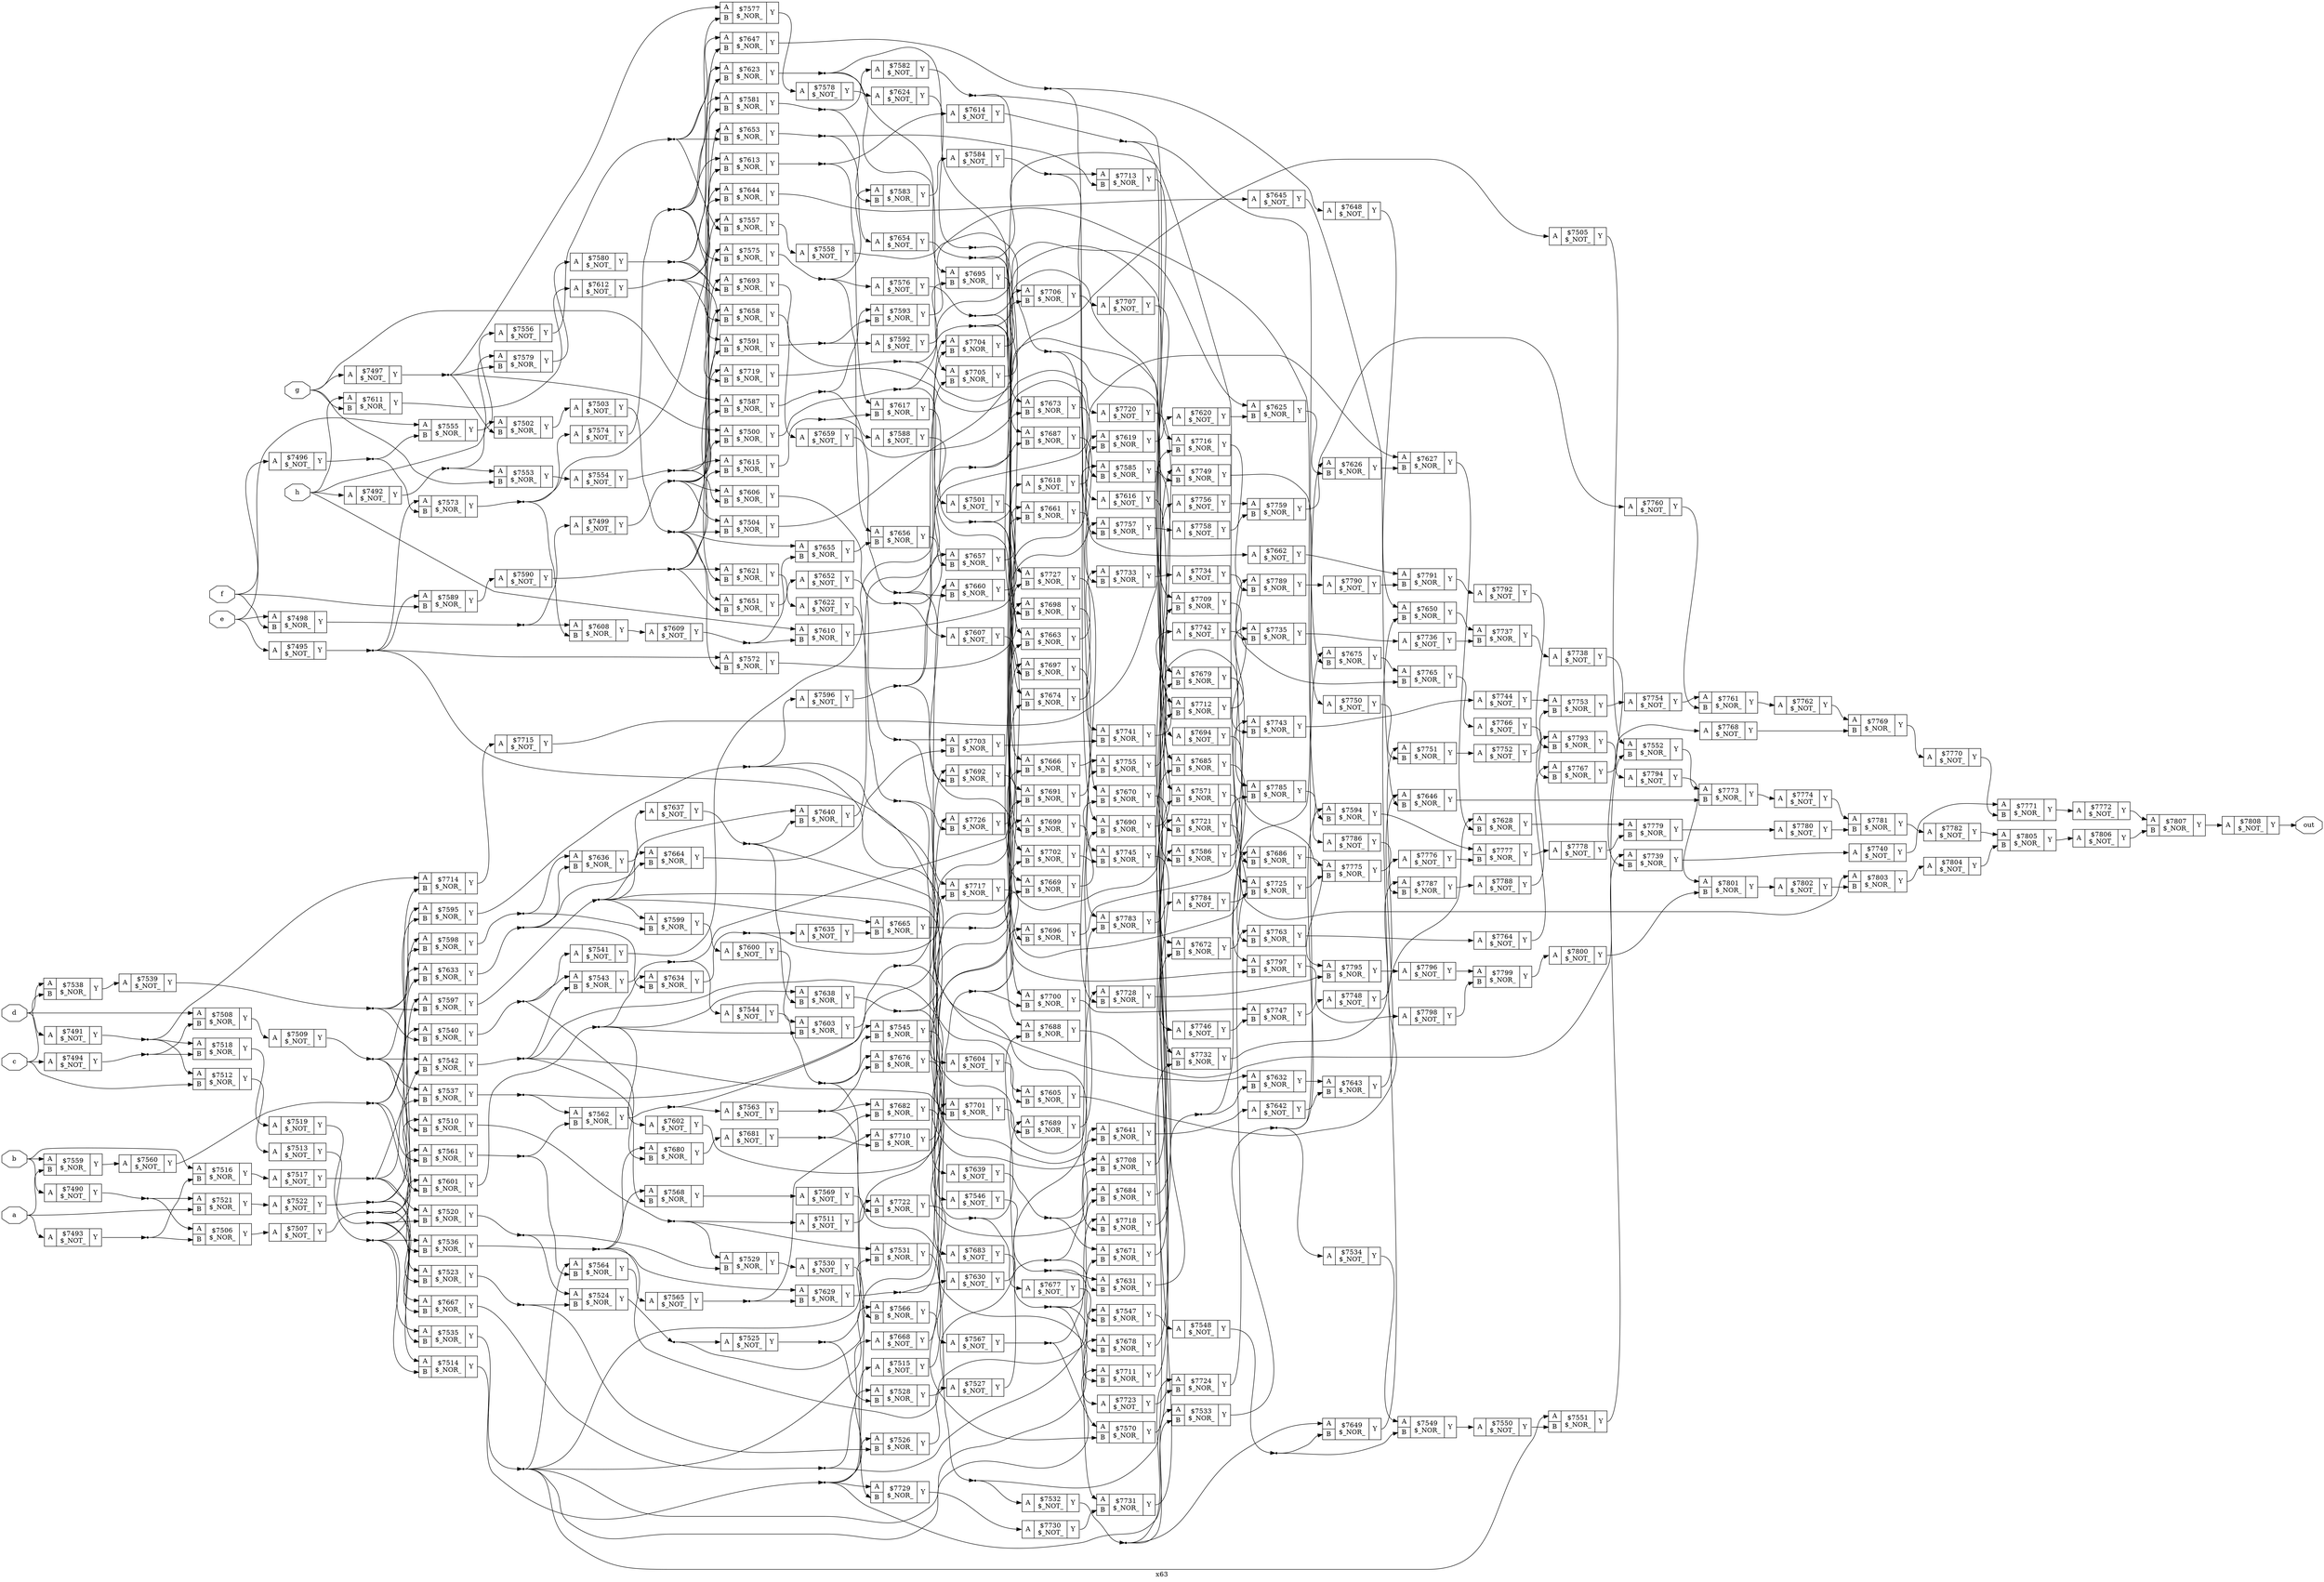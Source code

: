digraph "x63" {
label="x63";
rankdir="LR";
remincross=true;
n319 [ shape=octagon, label="a", color="black", fontcolor="black" ];
n320 [ shape=octagon, label="b", color="black", fontcolor="black" ];
n321 [ shape=octagon, label="c", color="black", fontcolor="black" ];
n322 [ shape=octagon, label="d", color="black", fontcolor="black" ];
n323 [ shape=octagon, label="e", color="black", fontcolor="black" ];
n324 [ shape=octagon, label="f", color="black", fontcolor="black" ];
n325 [ shape=octagon, label="g", color="black", fontcolor="black" ];
n326 [ shape=octagon, label="h", color="black", fontcolor="black" ];
n327 [ shape=octagon, label="out", color="black", fontcolor="black" ];
c330 [ shape=record, label="{{<p328> A}|$7490\n$_NOT_|{<p329> Y}}" ];
c331 [ shape=record, label="{{<p328> A}|$7491\n$_NOT_|{<p329> Y}}" ];
c332 [ shape=record, label="{{<p328> A}|$7492\n$_NOT_|{<p329> Y}}" ];
c333 [ shape=record, label="{{<p328> A}|$7493\n$_NOT_|{<p329> Y}}" ];
c334 [ shape=record, label="{{<p328> A}|$7494\n$_NOT_|{<p329> Y}}" ];
c335 [ shape=record, label="{{<p328> A}|$7495\n$_NOT_|{<p329> Y}}" ];
c336 [ shape=record, label="{{<p328> A}|$7496\n$_NOT_|{<p329> Y}}" ];
c337 [ shape=record, label="{{<p328> A}|$7497\n$_NOT_|{<p329> Y}}" ];
c339 [ shape=record, label="{{<p328> A|<p338> B}|$7498\n$_NOR_|{<p329> Y}}" ];
c340 [ shape=record, label="{{<p328> A}|$7499\n$_NOT_|{<p329> Y}}" ];
c341 [ shape=record, label="{{<p328> A|<p338> B}|$7500\n$_NOR_|{<p329> Y}}" ];
c342 [ shape=record, label="{{<p328> A}|$7501\n$_NOT_|{<p329> Y}}" ];
c343 [ shape=record, label="{{<p328> A|<p338> B}|$7502\n$_NOR_|{<p329> Y}}" ];
c344 [ shape=record, label="{{<p328> A}|$7503\n$_NOT_|{<p329> Y}}" ];
c345 [ shape=record, label="{{<p328> A|<p338> B}|$7504\n$_NOR_|{<p329> Y}}" ];
c346 [ shape=record, label="{{<p328> A}|$7505\n$_NOT_|{<p329> Y}}" ];
c347 [ shape=record, label="{{<p328> A|<p338> B}|$7506\n$_NOR_|{<p329> Y}}" ];
c348 [ shape=record, label="{{<p328> A}|$7507\n$_NOT_|{<p329> Y}}" ];
c349 [ shape=record, label="{{<p328> A|<p338> B}|$7508\n$_NOR_|{<p329> Y}}" ];
c350 [ shape=record, label="{{<p328> A}|$7509\n$_NOT_|{<p329> Y}}" ];
c351 [ shape=record, label="{{<p328> A|<p338> B}|$7510\n$_NOR_|{<p329> Y}}" ];
c352 [ shape=record, label="{{<p328> A}|$7511\n$_NOT_|{<p329> Y}}" ];
c353 [ shape=record, label="{{<p328> A|<p338> B}|$7512\n$_NOR_|{<p329> Y}}" ];
c354 [ shape=record, label="{{<p328> A}|$7513\n$_NOT_|{<p329> Y}}" ];
c355 [ shape=record, label="{{<p328> A|<p338> B}|$7514\n$_NOR_|{<p329> Y}}" ];
c356 [ shape=record, label="{{<p328> A}|$7515\n$_NOT_|{<p329> Y}}" ];
c357 [ shape=record, label="{{<p328> A|<p338> B}|$7516\n$_NOR_|{<p329> Y}}" ];
c358 [ shape=record, label="{{<p328> A}|$7517\n$_NOT_|{<p329> Y}}" ];
c359 [ shape=record, label="{{<p328> A|<p338> B}|$7518\n$_NOR_|{<p329> Y}}" ];
c360 [ shape=record, label="{{<p328> A}|$7519\n$_NOT_|{<p329> Y}}" ];
c361 [ shape=record, label="{{<p328> A|<p338> B}|$7520\n$_NOR_|{<p329> Y}}" ];
c362 [ shape=record, label="{{<p328> A|<p338> B}|$7521\n$_NOR_|{<p329> Y}}" ];
c363 [ shape=record, label="{{<p328> A}|$7522\n$_NOT_|{<p329> Y}}" ];
c364 [ shape=record, label="{{<p328> A|<p338> B}|$7523\n$_NOR_|{<p329> Y}}" ];
c365 [ shape=record, label="{{<p328> A|<p338> B}|$7524\n$_NOR_|{<p329> Y}}" ];
c366 [ shape=record, label="{{<p328> A}|$7525\n$_NOT_|{<p329> Y}}" ];
c367 [ shape=record, label="{{<p328> A|<p338> B}|$7526\n$_NOR_|{<p329> Y}}" ];
c368 [ shape=record, label="{{<p328> A}|$7527\n$_NOT_|{<p329> Y}}" ];
c369 [ shape=record, label="{{<p328> A|<p338> B}|$7528\n$_NOR_|{<p329> Y}}" ];
c370 [ shape=record, label="{{<p328> A|<p338> B}|$7529\n$_NOR_|{<p329> Y}}" ];
c371 [ shape=record, label="{{<p328> A}|$7530\n$_NOT_|{<p329> Y}}" ];
c372 [ shape=record, label="{{<p328> A|<p338> B}|$7531\n$_NOR_|{<p329> Y}}" ];
c373 [ shape=record, label="{{<p328> A}|$7532\n$_NOT_|{<p329> Y}}" ];
c374 [ shape=record, label="{{<p328> A|<p338> B}|$7533\n$_NOR_|{<p329> Y}}" ];
c375 [ shape=record, label="{{<p328> A}|$7534\n$_NOT_|{<p329> Y}}" ];
c376 [ shape=record, label="{{<p328> A|<p338> B}|$7535\n$_NOR_|{<p329> Y}}" ];
c377 [ shape=record, label="{{<p328> A|<p338> B}|$7536\n$_NOR_|{<p329> Y}}" ];
c378 [ shape=record, label="{{<p328> A|<p338> B}|$7537\n$_NOR_|{<p329> Y}}" ];
c379 [ shape=record, label="{{<p328> A|<p338> B}|$7538\n$_NOR_|{<p329> Y}}" ];
c380 [ shape=record, label="{{<p328> A}|$7539\n$_NOT_|{<p329> Y}}" ];
c381 [ shape=record, label="{{<p328> A|<p338> B}|$7540\n$_NOR_|{<p329> Y}}" ];
c382 [ shape=record, label="{{<p328> A}|$7541\n$_NOT_|{<p329> Y}}" ];
c383 [ shape=record, label="{{<p328> A|<p338> B}|$7542\n$_NOR_|{<p329> Y}}" ];
c384 [ shape=record, label="{{<p328> A|<p338> B}|$7543\n$_NOR_|{<p329> Y}}" ];
c385 [ shape=record, label="{{<p328> A}|$7544\n$_NOT_|{<p329> Y}}" ];
c386 [ shape=record, label="{{<p328> A|<p338> B}|$7545\n$_NOR_|{<p329> Y}}" ];
c387 [ shape=record, label="{{<p328> A}|$7546\n$_NOT_|{<p329> Y}}" ];
c388 [ shape=record, label="{{<p328> A|<p338> B}|$7547\n$_NOR_|{<p329> Y}}" ];
c389 [ shape=record, label="{{<p328> A}|$7548\n$_NOT_|{<p329> Y}}" ];
c390 [ shape=record, label="{{<p328> A|<p338> B}|$7549\n$_NOR_|{<p329> Y}}" ];
c391 [ shape=record, label="{{<p328> A}|$7550\n$_NOT_|{<p329> Y}}" ];
c392 [ shape=record, label="{{<p328> A|<p338> B}|$7551\n$_NOR_|{<p329> Y}}" ];
c393 [ shape=record, label="{{<p328> A|<p338> B}|$7552\n$_NOR_|{<p329> Y}}" ];
c394 [ shape=record, label="{{<p328> A|<p338> B}|$7553\n$_NOR_|{<p329> Y}}" ];
c395 [ shape=record, label="{{<p328> A}|$7554\n$_NOT_|{<p329> Y}}" ];
c396 [ shape=record, label="{{<p328> A|<p338> B}|$7555\n$_NOR_|{<p329> Y}}" ];
c397 [ shape=record, label="{{<p328> A}|$7556\n$_NOT_|{<p329> Y}}" ];
c398 [ shape=record, label="{{<p328> A|<p338> B}|$7557\n$_NOR_|{<p329> Y}}" ];
c399 [ shape=record, label="{{<p328> A}|$7558\n$_NOT_|{<p329> Y}}" ];
c400 [ shape=record, label="{{<p328> A|<p338> B}|$7559\n$_NOR_|{<p329> Y}}" ];
c401 [ shape=record, label="{{<p328> A}|$7560\n$_NOT_|{<p329> Y}}" ];
c402 [ shape=record, label="{{<p328> A|<p338> B}|$7561\n$_NOR_|{<p329> Y}}" ];
c403 [ shape=record, label="{{<p328> A|<p338> B}|$7562\n$_NOR_|{<p329> Y}}" ];
c404 [ shape=record, label="{{<p328> A}|$7563\n$_NOT_|{<p329> Y}}" ];
c405 [ shape=record, label="{{<p328> A|<p338> B}|$7564\n$_NOR_|{<p329> Y}}" ];
c406 [ shape=record, label="{{<p328> A}|$7565\n$_NOT_|{<p329> Y}}" ];
c407 [ shape=record, label="{{<p328> A|<p338> B}|$7566\n$_NOR_|{<p329> Y}}" ];
c408 [ shape=record, label="{{<p328> A}|$7567\n$_NOT_|{<p329> Y}}" ];
c409 [ shape=record, label="{{<p328> A|<p338> B}|$7568\n$_NOR_|{<p329> Y}}" ];
c410 [ shape=record, label="{{<p328> A}|$7569\n$_NOT_|{<p329> Y}}" ];
c411 [ shape=record, label="{{<p328> A|<p338> B}|$7570\n$_NOR_|{<p329> Y}}" ];
c412 [ shape=record, label="{{<p328> A|<p338> B}|$7571\n$_NOR_|{<p329> Y}}" ];
c413 [ shape=record, label="{{<p328> A|<p338> B}|$7572\n$_NOR_|{<p329> Y}}" ];
c414 [ shape=record, label="{{<p328> A|<p338> B}|$7573\n$_NOR_|{<p329> Y}}" ];
c415 [ shape=record, label="{{<p328> A}|$7574\n$_NOT_|{<p329> Y}}" ];
c416 [ shape=record, label="{{<p328> A|<p338> B}|$7575\n$_NOR_|{<p329> Y}}" ];
c417 [ shape=record, label="{{<p328> A}|$7576\n$_NOT_|{<p329> Y}}" ];
c418 [ shape=record, label="{{<p328> A|<p338> B}|$7577\n$_NOR_|{<p329> Y}}" ];
c419 [ shape=record, label="{{<p328> A}|$7578\n$_NOT_|{<p329> Y}}" ];
c420 [ shape=record, label="{{<p328> A|<p338> B}|$7579\n$_NOR_|{<p329> Y}}" ];
c421 [ shape=record, label="{{<p328> A}|$7580\n$_NOT_|{<p329> Y}}" ];
c422 [ shape=record, label="{{<p328> A|<p338> B}|$7581\n$_NOR_|{<p329> Y}}" ];
c423 [ shape=record, label="{{<p328> A}|$7582\n$_NOT_|{<p329> Y}}" ];
c424 [ shape=record, label="{{<p328> A|<p338> B}|$7583\n$_NOR_|{<p329> Y}}" ];
c425 [ shape=record, label="{{<p328> A}|$7584\n$_NOT_|{<p329> Y}}" ];
c426 [ shape=record, label="{{<p328> A|<p338> B}|$7585\n$_NOR_|{<p329> Y}}" ];
c427 [ shape=record, label="{{<p328> A|<p338> B}|$7586\n$_NOR_|{<p329> Y}}" ];
c428 [ shape=record, label="{{<p328> A|<p338> B}|$7587\n$_NOR_|{<p329> Y}}" ];
c429 [ shape=record, label="{{<p328> A}|$7588\n$_NOT_|{<p329> Y}}" ];
c430 [ shape=record, label="{{<p328> A|<p338> B}|$7589\n$_NOR_|{<p329> Y}}" ];
c431 [ shape=record, label="{{<p328> A}|$7590\n$_NOT_|{<p329> Y}}" ];
c432 [ shape=record, label="{{<p328> A|<p338> B}|$7591\n$_NOR_|{<p329> Y}}" ];
c433 [ shape=record, label="{{<p328> A}|$7592\n$_NOT_|{<p329> Y}}" ];
c434 [ shape=record, label="{{<p328> A|<p338> B}|$7593\n$_NOR_|{<p329> Y}}" ];
c435 [ shape=record, label="{{<p328> A|<p338> B}|$7594\n$_NOR_|{<p329> Y}}" ];
c436 [ shape=record, label="{{<p328> A|<p338> B}|$7595\n$_NOR_|{<p329> Y}}" ];
c437 [ shape=record, label="{{<p328> A}|$7596\n$_NOT_|{<p329> Y}}" ];
c438 [ shape=record, label="{{<p328> A|<p338> B}|$7597\n$_NOR_|{<p329> Y}}" ];
c439 [ shape=record, label="{{<p328> A|<p338> B}|$7598\n$_NOR_|{<p329> Y}}" ];
c440 [ shape=record, label="{{<p328> A|<p338> B}|$7599\n$_NOR_|{<p329> Y}}" ];
c441 [ shape=record, label="{{<p328> A}|$7600\n$_NOT_|{<p329> Y}}" ];
c442 [ shape=record, label="{{<p328> A|<p338> B}|$7601\n$_NOR_|{<p329> Y}}" ];
c443 [ shape=record, label="{{<p328> A}|$7602\n$_NOT_|{<p329> Y}}" ];
c444 [ shape=record, label="{{<p328> A|<p338> B}|$7603\n$_NOR_|{<p329> Y}}" ];
c445 [ shape=record, label="{{<p328> A}|$7604\n$_NOT_|{<p329> Y}}" ];
c446 [ shape=record, label="{{<p328> A|<p338> B}|$7605\n$_NOR_|{<p329> Y}}" ];
c447 [ shape=record, label="{{<p328> A|<p338> B}|$7606\n$_NOR_|{<p329> Y}}" ];
c448 [ shape=record, label="{{<p328> A}|$7607\n$_NOT_|{<p329> Y}}" ];
c449 [ shape=record, label="{{<p328> A|<p338> B}|$7608\n$_NOR_|{<p329> Y}}" ];
c450 [ shape=record, label="{{<p328> A}|$7609\n$_NOT_|{<p329> Y}}" ];
c451 [ shape=record, label="{{<p328> A|<p338> B}|$7610\n$_NOR_|{<p329> Y}}" ];
c452 [ shape=record, label="{{<p328> A|<p338> B}|$7611\n$_NOR_|{<p329> Y}}" ];
c453 [ shape=record, label="{{<p328> A}|$7612\n$_NOT_|{<p329> Y}}" ];
c454 [ shape=record, label="{{<p328> A|<p338> B}|$7613\n$_NOR_|{<p329> Y}}" ];
c455 [ shape=record, label="{{<p328> A}|$7614\n$_NOT_|{<p329> Y}}" ];
c456 [ shape=record, label="{{<p328> A|<p338> B}|$7615\n$_NOR_|{<p329> Y}}" ];
c457 [ shape=record, label="{{<p328> A}|$7616\n$_NOT_|{<p329> Y}}" ];
c458 [ shape=record, label="{{<p328> A|<p338> B}|$7617\n$_NOR_|{<p329> Y}}" ];
c459 [ shape=record, label="{{<p328> A}|$7618\n$_NOT_|{<p329> Y}}" ];
c460 [ shape=record, label="{{<p328> A|<p338> B}|$7619\n$_NOR_|{<p329> Y}}" ];
c461 [ shape=record, label="{{<p328> A}|$7620\n$_NOT_|{<p329> Y}}" ];
c462 [ shape=record, label="{{<p328> A|<p338> B}|$7621\n$_NOR_|{<p329> Y}}" ];
c463 [ shape=record, label="{{<p328> A}|$7622\n$_NOT_|{<p329> Y}}" ];
c464 [ shape=record, label="{{<p328> A|<p338> B}|$7623\n$_NOR_|{<p329> Y}}" ];
c465 [ shape=record, label="{{<p328> A}|$7624\n$_NOT_|{<p329> Y}}" ];
c466 [ shape=record, label="{{<p328> A|<p338> B}|$7625\n$_NOR_|{<p329> Y}}" ];
c467 [ shape=record, label="{{<p328> A|<p338> B}|$7626\n$_NOR_|{<p329> Y}}" ];
c468 [ shape=record, label="{{<p328> A|<p338> B}|$7627\n$_NOR_|{<p329> Y}}" ];
c469 [ shape=record, label="{{<p328> A|<p338> B}|$7628\n$_NOR_|{<p329> Y}}" ];
c470 [ shape=record, label="{{<p328> A|<p338> B}|$7629\n$_NOR_|{<p329> Y}}" ];
c471 [ shape=record, label="{{<p328> A}|$7630\n$_NOT_|{<p329> Y}}" ];
c472 [ shape=record, label="{{<p328> A|<p338> B}|$7631\n$_NOR_|{<p329> Y}}" ];
c473 [ shape=record, label="{{<p328> A|<p338> B}|$7632\n$_NOR_|{<p329> Y}}" ];
c474 [ shape=record, label="{{<p328> A|<p338> B}|$7633\n$_NOR_|{<p329> Y}}" ];
c475 [ shape=record, label="{{<p328> A|<p338> B}|$7634\n$_NOR_|{<p329> Y}}" ];
c476 [ shape=record, label="{{<p328> A}|$7635\n$_NOT_|{<p329> Y}}" ];
c477 [ shape=record, label="{{<p328> A|<p338> B}|$7636\n$_NOR_|{<p329> Y}}" ];
c478 [ shape=record, label="{{<p328> A}|$7637\n$_NOT_|{<p329> Y}}" ];
c479 [ shape=record, label="{{<p328> A|<p338> B}|$7638\n$_NOR_|{<p329> Y}}" ];
c480 [ shape=record, label="{{<p328> A}|$7639\n$_NOT_|{<p329> Y}}" ];
c481 [ shape=record, label="{{<p328> A|<p338> B}|$7640\n$_NOR_|{<p329> Y}}" ];
c482 [ shape=record, label="{{<p328> A|<p338> B}|$7641\n$_NOR_|{<p329> Y}}" ];
c483 [ shape=record, label="{{<p328> A}|$7642\n$_NOT_|{<p329> Y}}" ];
c484 [ shape=record, label="{{<p328> A|<p338> B}|$7643\n$_NOR_|{<p329> Y}}" ];
c485 [ shape=record, label="{{<p328> A|<p338> B}|$7644\n$_NOR_|{<p329> Y}}" ];
c486 [ shape=record, label="{{<p328> A}|$7645\n$_NOT_|{<p329> Y}}" ];
c487 [ shape=record, label="{{<p328> A|<p338> B}|$7646\n$_NOR_|{<p329> Y}}" ];
c488 [ shape=record, label="{{<p328> A|<p338> B}|$7647\n$_NOR_|{<p329> Y}}" ];
c489 [ shape=record, label="{{<p328> A}|$7648\n$_NOT_|{<p329> Y}}" ];
c490 [ shape=record, label="{{<p328> A|<p338> B}|$7649\n$_NOR_|{<p329> Y}}" ];
c491 [ shape=record, label="{{<p328> A|<p338> B}|$7650\n$_NOR_|{<p329> Y}}" ];
c492 [ shape=record, label="{{<p328> A|<p338> B}|$7651\n$_NOR_|{<p329> Y}}" ];
c493 [ shape=record, label="{{<p328> A}|$7652\n$_NOT_|{<p329> Y}}" ];
c494 [ shape=record, label="{{<p328> A|<p338> B}|$7653\n$_NOR_|{<p329> Y}}" ];
c495 [ shape=record, label="{{<p328> A}|$7654\n$_NOT_|{<p329> Y}}" ];
c496 [ shape=record, label="{{<p328> A|<p338> B}|$7655\n$_NOR_|{<p329> Y}}" ];
c497 [ shape=record, label="{{<p328> A|<p338> B}|$7656\n$_NOR_|{<p329> Y}}" ];
c498 [ shape=record, label="{{<p328> A|<p338> B}|$7657\n$_NOR_|{<p329> Y}}" ];
c499 [ shape=record, label="{{<p328> A|<p338> B}|$7658\n$_NOR_|{<p329> Y}}" ];
c500 [ shape=record, label="{{<p328> A}|$7659\n$_NOT_|{<p329> Y}}" ];
c501 [ shape=record, label="{{<p328> A|<p338> B}|$7660\n$_NOR_|{<p329> Y}}" ];
c502 [ shape=record, label="{{<p328> A|<p338> B}|$7661\n$_NOR_|{<p329> Y}}" ];
c503 [ shape=record, label="{{<p328> A}|$7662\n$_NOT_|{<p329> Y}}" ];
c504 [ shape=record, label="{{<p328> A|<p338> B}|$7663\n$_NOR_|{<p329> Y}}" ];
c505 [ shape=record, label="{{<p328> A|<p338> B}|$7664\n$_NOR_|{<p329> Y}}" ];
c506 [ shape=record, label="{{<p328> A|<p338> B}|$7665\n$_NOR_|{<p329> Y}}" ];
c507 [ shape=record, label="{{<p328> A|<p338> B}|$7666\n$_NOR_|{<p329> Y}}" ];
c508 [ shape=record, label="{{<p328> A|<p338> B}|$7667\n$_NOR_|{<p329> Y}}" ];
c509 [ shape=record, label="{{<p328> A}|$7668\n$_NOT_|{<p329> Y}}" ];
c510 [ shape=record, label="{{<p328> A|<p338> B}|$7669\n$_NOR_|{<p329> Y}}" ];
c511 [ shape=record, label="{{<p328> A|<p338> B}|$7670\n$_NOR_|{<p329> Y}}" ];
c512 [ shape=record, label="{{<p328> A|<p338> B}|$7671\n$_NOR_|{<p329> Y}}" ];
c513 [ shape=record, label="{{<p328> A|<p338> B}|$7672\n$_NOR_|{<p329> Y}}" ];
c514 [ shape=record, label="{{<p328> A|<p338> B}|$7673\n$_NOR_|{<p329> Y}}" ];
c515 [ shape=record, label="{{<p328> A|<p338> B}|$7674\n$_NOR_|{<p329> Y}}" ];
c516 [ shape=record, label="{{<p328> A|<p338> B}|$7675\n$_NOR_|{<p329> Y}}" ];
c517 [ shape=record, label="{{<p328> A|<p338> B}|$7676\n$_NOR_|{<p329> Y}}" ];
c518 [ shape=record, label="{{<p328> A}|$7677\n$_NOT_|{<p329> Y}}" ];
c519 [ shape=record, label="{{<p328> A|<p338> B}|$7678\n$_NOR_|{<p329> Y}}" ];
c520 [ shape=record, label="{{<p328> A|<p338> B}|$7679\n$_NOR_|{<p329> Y}}" ];
c521 [ shape=record, label="{{<p328> A|<p338> B}|$7680\n$_NOR_|{<p329> Y}}" ];
c522 [ shape=record, label="{{<p328> A}|$7681\n$_NOT_|{<p329> Y}}" ];
c523 [ shape=record, label="{{<p328> A|<p338> B}|$7682\n$_NOR_|{<p329> Y}}" ];
c524 [ shape=record, label="{{<p328> A}|$7683\n$_NOT_|{<p329> Y}}" ];
c525 [ shape=record, label="{{<p328> A|<p338> B}|$7684\n$_NOR_|{<p329> Y}}" ];
c526 [ shape=record, label="{{<p328> A|<p338> B}|$7685\n$_NOR_|{<p329> Y}}" ];
c527 [ shape=record, label="{{<p328> A|<p338> B}|$7686\n$_NOR_|{<p329> Y}}" ];
c528 [ shape=record, label="{{<p328> A|<p338> B}|$7687\n$_NOR_|{<p329> Y}}" ];
c529 [ shape=record, label="{{<p328> A|<p338> B}|$7688\n$_NOR_|{<p329> Y}}" ];
c530 [ shape=record, label="{{<p328> A|<p338> B}|$7689\n$_NOR_|{<p329> Y}}" ];
c531 [ shape=record, label="{{<p328> A|<p338> B}|$7690\n$_NOR_|{<p329> Y}}" ];
c532 [ shape=record, label="{{<p328> A|<p338> B}|$7691\n$_NOR_|{<p329> Y}}" ];
c533 [ shape=record, label="{{<p328> A|<p338> B}|$7692\n$_NOR_|{<p329> Y}}" ];
c534 [ shape=record, label="{{<p328> A|<p338> B}|$7693\n$_NOR_|{<p329> Y}}" ];
c535 [ shape=record, label="{{<p328> A}|$7694\n$_NOT_|{<p329> Y}}" ];
c536 [ shape=record, label="{{<p328> A|<p338> B}|$7695\n$_NOR_|{<p329> Y}}" ];
c537 [ shape=record, label="{{<p328> A|<p338> B}|$7696\n$_NOR_|{<p329> Y}}" ];
c538 [ shape=record, label="{{<p328> A|<p338> B}|$7697\n$_NOR_|{<p329> Y}}" ];
c539 [ shape=record, label="{{<p328> A|<p338> B}|$7698\n$_NOR_|{<p329> Y}}" ];
c540 [ shape=record, label="{{<p328> A|<p338> B}|$7699\n$_NOR_|{<p329> Y}}" ];
c541 [ shape=record, label="{{<p328> A|<p338> B}|$7700\n$_NOR_|{<p329> Y}}" ];
c542 [ shape=record, label="{{<p328> A|<p338> B}|$7701\n$_NOR_|{<p329> Y}}" ];
c543 [ shape=record, label="{{<p328> A|<p338> B}|$7702\n$_NOR_|{<p329> Y}}" ];
c544 [ shape=record, label="{{<p328> A|<p338> B}|$7703\n$_NOR_|{<p329> Y}}" ];
c545 [ shape=record, label="{{<p328> A|<p338> B}|$7704\n$_NOR_|{<p329> Y}}" ];
c546 [ shape=record, label="{{<p328> A|<p338> B}|$7705\n$_NOR_|{<p329> Y}}" ];
c547 [ shape=record, label="{{<p328> A|<p338> B}|$7706\n$_NOR_|{<p329> Y}}" ];
c548 [ shape=record, label="{{<p328> A}|$7707\n$_NOT_|{<p329> Y}}" ];
c549 [ shape=record, label="{{<p328> A|<p338> B}|$7708\n$_NOR_|{<p329> Y}}" ];
c550 [ shape=record, label="{{<p328> A|<p338> B}|$7709\n$_NOR_|{<p329> Y}}" ];
c551 [ shape=record, label="{{<p328> A|<p338> B}|$7710\n$_NOR_|{<p329> Y}}" ];
c552 [ shape=record, label="{{<p328> A|<p338> B}|$7711\n$_NOR_|{<p329> Y}}" ];
c553 [ shape=record, label="{{<p328> A|<p338> B}|$7712\n$_NOR_|{<p329> Y}}" ];
c554 [ shape=record, label="{{<p328> A|<p338> B}|$7713\n$_NOR_|{<p329> Y}}" ];
c555 [ shape=record, label="{{<p328> A|<p338> B}|$7714\n$_NOR_|{<p329> Y}}" ];
c556 [ shape=record, label="{{<p328> A}|$7715\n$_NOT_|{<p329> Y}}" ];
c557 [ shape=record, label="{{<p328> A|<p338> B}|$7716\n$_NOR_|{<p329> Y}}" ];
c558 [ shape=record, label="{{<p328> A|<p338> B}|$7717\n$_NOR_|{<p329> Y}}" ];
c559 [ shape=record, label="{{<p328> A|<p338> B}|$7718\n$_NOR_|{<p329> Y}}" ];
c560 [ shape=record, label="{{<p328> A|<p338> B}|$7719\n$_NOR_|{<p329> Y}}" ];
c561 [ shape=record, label="{{<p328> A}|$7720\n$_NOT_|{<p329> Y}}" ];
c562 [ shape=record, label="{{<p328> A|<p338> B}|$7721\n$_NOR_|{<p329> Y}}" ];
c563 [ shape=record, label="{{<p328> A|<p338> B}|$7722\n$_NOR_|{<p329> Y}}" ];
c564 [ shape=record, label="{{<p328> A}|$7723\n$_NOT_|{<p329> Y}}" ];
c565 [ shape=record, label="{{<p328> A|<p338> B}|$7724\n$_NOR_|{<p329> Y}}" ];
c566 [ shape=record, label="{{<p328> A|<p338> B}|$7725\n$_NOR_|{<p329> Y}}" ];
c567 [ shape=record, label="{{<p328> A|<p338> B}|$7726\n$_NOR_|{<p329> Y}}" ];
c568 [ shape=record, label="{{<p328> A|<p338> B}|$7727\n$_NOR_|{<p329> Y}}" ];
c569 [ shape=record, label="{{<p328> A|<p338> B}|$7728\n$_NOR_|{<p329> Y}}" ];
c570 [ shape=record, label="{{<p328> A|<p338> B}|$7729\n$_NOR_|{<p329> Y}}" ];
c571 [ shape=record, label="{{<p328> A}|$7730\n$_NOT_|{<p329> Y}}" ];
c572 [ shape=record, label="{{<p328> A|<p338> B}|$7731\n$_NOR_|{<p329> Y}}" ];
c573 [ shape=record, label="{{<p328> A|<p338> B}|$7732\n$_NOR_|{<p329> Y}}" ];
c574 [ shape=record, label="{{<p328> A|<p338> B}|$7733\n$_NOR_|{<p329> Y}}" ];
c575 [ shape=record, label="{{<p328> A}|$7734\n$_NOT_|{<p329> Y}}" ];
c576 [ shape=record, label="{{<p328> A|<p338> B}|$7735\n$_NOR_|{<p329> Y}}" ];
c577 [ shape=record, label="{{<p328> A}|$7736\n$_NOT_|{<p329> Y}}" ];
c578 [ shape=record, label="{{<p328> A|<p338> B}|$7737\n$_NOR_|{<p329> Y}}" ];
c579 [ shape=record, label="{{<p328> A}|$7738\n$_NOT_|{<p329> Y}}" ];
c580 [ shape=record, label="{{<p328> A|<p338> B}|$7739\n$_NOR_|{<p329> Y}}" ];
c581 [ shape=record, label="{{<p328> A}|$7740\n$_NOT_|{<p329> Y}}" ];
c582 [ shape=record, label="{{<p328> A|<p338> B}|$7741\n$_NOR_|{<p329> Y}}" ];
c583 [ shape=record, label="{{<p328> A}|$7742\n$_NOT_|{<p329> Y}}" ];
c584 [ shape=record, label="{{<p328> A|<p338> B}|$7743\n$_NOR_|{<p329> Y}}" ];
c585 [ shape=record, label="{{<p328> A}|$7744\n$_NOT_|{<p329> Y}}" ];
c586 [ shape=record, label="{{<p328> A|<p338> B}|$7745\n$_NOR_|{<p329> Y}}" ];
c587 [ shape=record, label="{{<p328> A}|$7746\n$_NOT_|{<p329> Y}}" ];
c588 [ shape=record, label="{{<p328> A|<p338> B}|$7747\n$_NOR_|{<p329> Y}}" ];
c589 [ shape=record, label="{{<p328> A}|$7748\n$_NOT_|{<p329> Y}}" ];
c590 [ shape=record, label="{{<p328> A|<p338> B}|$7749\n$_NOR_|{<p329> Y}}" ];
c591 [ shape=record, label="{{<p328> A}|$7750\n$_NOT_|{<p329> Y}}" ];
c592 [ shape=record, label="{{<p328> A|<p338> B}|$7751\n$_NOR_|{<p329> Y}}" ];
c593 [ shape=record, label="{{<p328> A}|$7752\n$_NOT_|{<p329> Y}}" ];
c594 [ shape=record, label="{{<p328> A|<p338> B}|$7753\n$_NOR_|{<p329> Y}}" ];
c595 [ shape=record, label="{{<p328> A}|$7754\n$_NOT_|{<p329> Y}}" ];
c596 [ shape=record, label="{{<p328> A|<p338> B}|$7755\n$_NOR_|{<p329> Y}}" ];
c597 [ shape=record, label="{{<p328> A}|$7756\n$_NOT_|{<p329> Y}}" ];
c598 [ shape=record, label="{{<p328> A|<p338> B}|$7757\n$_NOR_|{<p329> Y}}" ];
c599 [ shape=record, label="{{<p328> A}|$7758\n$_NOT_|{<p329> Y}}" ];
c600 [ shape=record, label="{{<p328> A|<p338> B}|$7759\n$_NOR_|{<p329> Y}}" ];
c601 [ shape=record, label="{{<p328> A}|$7760\n$_NOT_|{<p329> Y}}" ];
c602 [ shape=record, label="{{<p328> A|<p338> B}|$7761\n$_NOR_|{<p329> Y}}" ];
c603 [ shape=record, label="{{<p328> A}|$7762\n$_NOT_|{<p329> Y}}" ];
c604 [ shape=record, label="{{<p328> A|<p338> B}|$7763\n$_NOR_|{<p329> Y}}" ];
c605 [ shape=record, label="{{<p328> A}|$7764\n$_NOT_|{<p329> Y}}" ];
c606 [ shape=record, label="{{<p328> A|<p338> B}|$7765\n$_NOR_|{<p329> Y}}" ];
c607 [ shape=record, label="{{<p328> A}|$7766\n$_NOT_|{<p329> Y}}" ];
c608 [ shape=record, label="{{<p328> A|<p338> B}|$7767\n$_NOR_|{<p329> Y}}" ];
c609 [ shape=record, label="{{<p328> A}|$7768\n$_NOT_|{<p329> Y}}" ];
c610 [ shape=record, label="{{<p328> A|<p338> B}|$7769\n$_NOR_|{<p329> Y}}" ];
c611 [ shape=record, label="{{<p328> A}|$7770\n$_NOT_|{<p329> Y}}" ];
c612 [ shape=record, label="{{<p328> A|<p338> B}|$7771\n$_NOR_|{<p329> Y}}" ];
c613 [ shape=record, label="{{<p328> A}|$7772\n$_NOT_|{<p329> Y}}" ];
c614 [ shape=record, label="{{<p328> A|<p338> B}|$7773\n$_NOR_|{<p329> Y}}" ];
c615 [ shape=record, label="{{<p328> A}|$7774\n$_NOT_|{<p329> Y}}" ];
c616 [ shape=record, label="{{<p328> A|<p338> B}|$7775\n$_NOR_|{<p329> Y}}" ];
c617 [ shape=record, label="{{<p328> A}|$7776\n$_NOT_|{<p329> Y}}" ];
c618 [ shape=record, label="{{<p328> A|<p338> B}|$7777\n$_NOR_|{<p329> Y}}" ];
c619 [ shape=record, label="{{<p328> A}|$7778\n$_NOT_|{<p329> Y}}" ];
c620 [ shape=record, label="{{<p328> A|<p338> B}|$7779\n$_NOR_|{<p329> Y}}" ];
c621 [ shape=record, label="{{<p328> A}|$7780\n$_NOT_|{<p329> Y}}" ];
c622 [ shape=record, label="{{<p328> A|<p338> B}|$7781\n$_NOR_|{<p329> Y}}" ];
c623 [ shape=record, label="{{<p328> A}|$7782\n$_NOT_|{<p329> Y}}" ];
c624 [ shape=record, label="{{<p328> A|<p338> B}|$7783\n$_NOR_|{<p329> Y}}" ];
c625 [ shape=record, label="{{<p328> A}|$7784\n$_NOT_|{<p329> Y}}" ];
c626 [ shape=record, label="{{<p328> A|<p338> B}|$7785\n$_NOR_|{<p329> Y}}" ];
c627 [ shape=record, label="{{<p328> A}|$7786\n$_NOT_|{<p329> Y}}" ];
c628 [ shape=record, label="{{<p328> A|<p338> B}|$7787\n$_NOR_|{<p329> Y}}" ];
c629 [ shape=record, label="{{<p328> A}|$7788\n$_NOT_|{<p329> Y}}" ];
c630 [ shape=record, label="{{<p328> A|<p338> B}|$7789\n$_NOR_|{<p329> Y}}" ];
c631 [ shape=record, label="{{<p328> A}|$7790\n$_NOT_|{<p329> Y}}" ];
c632 [ shape=record, label="{{<p328> A|<p338> B}|$7791\n$_NOR_|{<p329> Y}}" ];
c633 [ shape=record, label="{{<p328> A}|$7792\n$_NOT_|{<p329> Y}}" ];
c634 [ shape=record, label="{{<p328> A|<p338> B}|$7793\n$_NOR_|{<p329> Y}}" ];
c635 [ shape=record, label="{{<p328> A}|$7794\n$_NOT_|{<p329> Y}}" ];
c636 [ shape=record, label="{{<p328> A|<p338> B}|$7795\n$_NOR_|{<p329> Y}}" ];
c637 [ shape=record, label="{{<p328> A}|$7796\n$_NOT_|{<p329> Y}}" ];
c638 [ shape=record, label="{{<p328> A|<p338> B}|$7797\n$_NOR_|{<p329> Y}}" ];
c639 [ shape=record, label="{{<p328> A}|$7798\n$_NOT_|{<p329> Y}}" ];
c640 [ shape=record, label="{{<p328> A|<p338> B}|$7799\n$_NOR_|{<p329> Y}}" ];
c641 [ shape=record, label="{{<p328> A}|$7800\n$_NOT_|{<p329> Y}}" ];
c642 [ shape=record, label="{{<p328> A|<p338> B}|$7801\n$_NOR_|{<p329> Y}}" ];
c643 [ shape=record, label="{{<p328> A}|$7802\n$_NOT_|{<p329> Y}}" ];
c644 [ shape=record, label="{{<p328> A|<p338> B}|$7803\n$_NOR_|{<p329> Y}}" ];
c645 [ shape=record, label="{{<p328> A}|$7804\n$_NOT_|{<p329> Y}}" ];
c646 [ shape=record, label="{{<p328> A|<p338> B}|$7805\n$_NOR_|{<p329> Y}}" ];
c647 [ shape=record, label="{{<p328> A}|$7806\n$_NOT_|{<p329> Y}}" ];
c648 [ shape=record, label="{{<p328> A|<p338> B}|$7807\n$_NOR_|{<p329> Y}}" ];
c649 [ shape=record, label="{{<p328> A}|$7808\n$_NOT_|{<p329> Y}}" ];
n1 [ shape=point ];
c421:p329:e -> n1:w [color="black", label=""];
n1:e -> c422:p338:w [color="black", label=""];
n1:e -> c432:p328:w [color="black", label=""];
n1:e -> c488:p338:w [color="black", label=""];
n1:e -> c534:p338:w [color="black", label=""];
c430:p329:e -> c431:p328:w [color="black", label=""];
c511:p329:e -> c513:p328:w [color="black", label=""];
c512:p329:e -> c513:p338:w [color="black", label=""];
c513:p329:e -> c604:p328:w [color="black", label=""];
c514:p329:e -> c598:p338:w [color="black", label=""];
c515:p329:e -> c574:p328:w [color="black", label=""];
c516:p329:e -> c606:p328:w [color="black", label=""];
n106 [ shape=point ];
c517:p329:e -> n106:w [color="black", label=""];
n106:e -> c518:p328:w [color="black", label=""];
n106:e -> c529:p338:w [color="black", label=""];
c518:p329:e -> c519:p338:w [color="black", label=""];
c519:p329:e -> c520:p338:w [color="black", label=""];
c520:p329:e -> c616:p328:w [color="black", label=""];
n11 [ shape=point ];
c330:p329:e -> n11:w [color="black", label=""];
n11:e -> c347:p328:w [color="black", label=""];
n11:e -> c362:p328:w [color="black", label=""];
n110 [ shape=point ];
c340:p329:e -> n110:w [color="black", label=""];
n110:e -> c341:p338:w [color="black", label=""];
n110:e -> c345:p328:w [color="black", label=""];
n110:e -> c428:p338:w [color="black", label=""];
n110:e -> c447:p328:w [color="black", label=""];
n110:e -> c534:p328:w [color="black", label=""];
n110:e -> c560:p328:w [color="black", label=""];
c521:p329:e -> c522:p328:w [color="black", label=""];
n112 [ shape=point ];
c522:p329:e -> n112:w [color="black", label=""];
n112:e -> c523:p338:w [color="black", label=""];
n112:e -> c551:p338:w [color="black", label=""];
c523:p329:e -> c524:p328:w [color="black", label=""];
n114 [ shape=point ];
c524:p329:e -> n114:w [color="black", label=""];
n114:e -> c525:p338:w [color="black", label=""];
n114:e -> c552:p338:w [color="black", label=""];
n114:e -> c572:p328:w [color="black", label=""];
c525:p329:e -> c526:p338:w [color="black", label=""];
c526:p329:e -> c638:p328:w [color="black", label=""];
c527:p329:e -> c636:p328:w [color="black", label=""];
c528:p329:e -> c574:p338:w [color="black", label=""];
c529:p329:e -> c580:p328:w [color="black", label=""];
n12 [ shape=point ];
c431:p329:e -> n12:w [color="black", label=""];
n12:e -> c432:p338:w [color="black", label=""];
n12:e -> c456:p338:w [color="black", label=""];
n12:e -> c462:p328:w [color="black", label=""];
n12:e -> c492:p338:w [color="black", label=""];
c530:p329:e -> c531:p338:w [color="black", label=""];
n121 [ shape=point ];
c341:p329:e -> n121:w [color="black", label=""];
n121:e -> c342:p328:w [color="black", label=""];
n121:e -> c466:p328:w [color="black", label=""];
c531:p329:e -> c626:p328:w [color="black", label=""];
c532:p329:e -> c596:p338:w [color="black", label=""];
c533:p329:e -> c590:p328:w [color="black", label=""];
n125 [ shape=point ];
c534:p329:e -> n125:w [color="black", label=""];
n125:e -> c535:p328:w [color="black", label=""];
n125:e -> c536:p338:w [color="black", label=""];
c535:p329:e -> c566:p328:w [color="black", label=""];
c536:p329:e -> c537:p338:w [color="black", label=""];
c537:p329:e -> c584:p328:w [color="black", label=""];
c538:p329:e -> c624:p328:w [color="black", label=""];
n13 [ shape=point ];
c432:p329:e -> n13:w [color="black", label=""];
n13:e -> c433:p328:w [color="black", label=""];
n13:e -> c434:p338:w [color="black", label=""];
c539:p329:e -> c582:p328:w [color="black", label=""];
c540:p329:e -> c586:p328:w [color="black", label=""];
c342:p329:e -> c507:p328:w [color="black", label=""];
c541:p329:e -> c588:p328:w [color="black", label=""];
c542:p329:e -> c624:p338:w [color="black", label=""];
c543:p329:e -> c586:p338:w [color="black", label=""];
c544:p329:e -> c582:p338:w [color="black", label=""];
c545:p329:e -> c547:p328:w [color="black", label=""];
c546:p329:e -> c547:p338:w [color="black", label=""];
c547:p329:e -> c548:p328:w [color="black", label=""];
n14 [ shape=point ];
c433:p329:e -> n14:w [color="black", label=""];
n14:e -> c526:p328:w [color="black", label=""];
n14:e -> c528:p328:w [color="black", label=""];
n14:e -> c543:p328:w [color="black", label=""];
c548:p329:e -> c590:p338:w [color="black", label=""];
c549:p329:e -> c550:p338:w [color="black", label=""];
c550:p329:e -> c606:p338:w [color="black", label=""];
c343:p329:e -> c344:p328:w [color="black", label=""];
c551:p329:e -> c558:p338:w [color="black", label=""];
c552:p329:e -> c553:p338:w [color="black", label=""];
c553:p329:e -> c576:p328:w [color="black", label=""];
c554:p329:e -> c557:p328:w [color="black", label=""];
c555:p329:e -> c556:p328:w [color="black", label=""];
c556:p329:e -> c557:p338:w [color="black", label=""];
c434:p329:e -> c435:p338:w [color="black", label=""];
c557:p329:e -> c630:p338:w [color="black", label=""];
c558:p329:e -> c638:p338:w [color="black", label=""];
c559:p329:e -> c562:p328:w [color="black", label=""];
c560:p329:e -> c561:p328:w [color="black", label=""];
n154 [ shape=point ];
c344:p329:e -> n154:w [color="black", label=""];
n154:e -> c345:p338:w [color="black", label=""];
n154:e -> c413:p338:w [color="black", label=""];
n154:e -> c492:p328:w [color="black", label=""];
n154:e -> c494:p328:w [color="black", label=""];
n154:e -> c496:p328:w [color="black", label=""];
n154:e -> c499:p328:w [color="black", label=""];
c561:p329:e -> c562:p338:w [color="black", label=""];
c562:p329:e -> c604:p338:w [color="black", label=""];
c563:p329:e -> c564:p328:w [color="black", label=""];
c564:p329:e -> c565:p338:w [color="black", label=""];
c565:p329:e -> c566:p338:w [color="black", label=""];
c435:p329:e -> c618:p328:w [color="black", label=""];
c566:p329:e -> c616:p338:w [color="black", label=""];
c567:p329:e -> c568:p338:w [color="black", label=""];
c568:p329:e -> c569:p338:w [color="black", label=""];
c569:p329:e -> c636:p338:w [color="black", label=""];
c570:p329:e -> c571:p328:w [color="black", label=""];
c345:p329:e -> c346:p328:w [color="black", label=""];
c571:p329:e -> c572:p338:w [color="black", label=""];
c572:p329:e -> c573:p338:w [color="black", label=""];
c573:p329:e -> c628:p328:w [color="black", label=""];
c574:p329:e -> c575:p328:w [color="black", label=""];
n17 [ shape=point ];
c436:p329:e -> n17:w [color="black", label=""];
n17:e -> c437:p328:w [color="black", label=""];
n17:e -> c446:p328:w [color="black", label=""];
n17:e -> c559:p338:w [color="black", label=""];
c575:p329:e -> c576:p338:w [color="black", label=""];
c576:p329:e -> c577:p328:w [color="black", label=""];
c577:p329:e -> c578:p338:w [color="black", label=""];
c578:p329:e -> c579:p328:w [color="black", label=""];
c579:p329:e -> c580:p338:w [color="black", label=""];
c580:p329:e -> c581:p328:w [color="black", label=""];
c346:p329:e -> c393:p328:w [color="black", label=""];
c581:p329:e -> c612:p328:w [color="black", label=""];
c582:p329:e -> c583:p328:w [color="black", label=""];
c583:p329:e -> c584:p338:w [color="black", label=""];
n18 [ shape=point ];
c437:p329:e -> n18:w [color="black", label=""];
n18:e -> c467:p328:w [color="black", label=""];
n18:e -> c498:p328:w [color="black", label=""];
n18:e -> c546:p338:w [color="black", label=""];
c584:p329:e -> c585:p328:w [color="black", label=""];
c585:p329:e -> c594:p328:w [color="black", label=""];
c586:p329:e -> c587:p328:w [color="black", label=""];
c587:p329:e -> c588:p338:w [color="black", label=""];
c588:p329:e -> c589:p328:w [color="black", label=""];
c589:p329:e -> c592:p328:w [color="black", label=""];
c590:p329:e -> c591:p328:w [color="black", label=""];
c347:p329:e -> c348:p328:w [color="black", label=""];
c591:p329:e -> c592:p338:w [color="black", label=""];
c592:p329:e -> c593:p328:w [color="black", label=""];
n19 [ shape=point ];
c438:p329:e -> n19:w [color="black", label=""];
n19:e -> c440:p328:w [color="black", label=""];
n19:e -> c481:p328:w [color="black", label=""];
n19:e -> c482:p328:w [color="black", label=""];
n19:e -> c505:p328:w [color="black", label=""];
n19:e -> c506:p328:w [color="black", label=""];
c593:p329:e -> c594:p338:w [color="black", label=""];
c594:p329:e -> c595:p328:w [color="black", label=""];
c595:p329:e -> c602:p328:w [color="black", label=""];
c596:p329:e -> c597:p328:w [color="black", label=""];
c597:p329:e -> c600:p328:w [color="black", label=""];
c598:p329:e -> c599:p328:w [color="black", label=""];
c599:p329:e -> c600:p338:w [color="black", label=""];
c600:p329:e -> c601:p328:w [color="black", label=""];
n198 [ shape=point ];
c348:p329:e -> n198:w [color="black", label=""];
n198:e -> c351:p328:w [color="black", label=""];
n198:e -> c355:p328:w [color="black", label=""];
n198:e -> c381:p328:w [color="black", label=""];
n198:e -> c508:p328:w [color="black", label=""];
n198:e -> c555:p338:w [color="black", label=""];
c601:p329:e -> c602:p338:w [color="black", label=""];
n2 [ shape=point ];
c422:p329:e -> n2:w [color="black", label=""];
n2:e -> c423:p328:w [color="black", label=""];
n2:e -> c424:p338:w [color="black", label=""];
n20 [ shape=point ];
c439:p329:e -> n20:w [color="black", label=""];
n20:e -> c440:p338:w [color="black", label=""];
n20:e -> c477:p328:w [color="black", label=""];
c602:p329:e -> c603:p328:w [color="black", label=""];
c603:p329:e -> c610:p328:w [color="black", label=""];
c604:p329:e -> c605:p328:w [color="black", label=""];
c605:p329:e -> c608:p328:w [color="black", label=""];
c606:p329:e -> c607:p328:w [color="black", label=""];
c607:p329:e -> c608:p338:w [color="black", label=""];
c608:p329:e -> c609:p328:w [color="black", label=""];
c609:p329:e -> c610:p338:w [color="black", label=""];
c610:p329:e -> c611:p328:w [color="black", label=""];
c349:p329:e -> c350:p328:w [color="black", label=""];
c440:p329:e -> c441:p328:w [color="black", label=""];
c611:p329:e -> c612:p338:w [color="black", label=""];
c612:p329:e -> c613:p328:w [color="black", label=""];
c613:p329:e -> c648:p328:w [color="black", label=""];
c614:p329:e -> c615:p328:w [color="black", label=""];
c615:p329:e -> c622:p328:w [color="black", label=""];
c616:p329:e -> c617:p328:w [color="black", label=""];
c617:p329:e -> c618:p338:w [color="black", label=""];
c618:p329:e -> c619:p328:w [color="black", label=""];
c619:p329:e -> c620:p338:w [color="black", label=""];
c620:p329:e -> c621:p328:w [color="black", label=""];
n22 [ shape=point ];
c331:p329:e -> n22:w [color="black", label=""];
n22:e -> c353:p328:w [color="black", label=""];
n22:e -> c359:p328:w [color="black", label=""];
n22:e -> c555:p328:w [color="black", label=""];
n220 [ shape=point ];
c350:p329:e -> n220:w [color="black", label=""];
n220:e -> c351:p338:w [color="black", label=""];
n220:e -> c378:p328:w [color="black", label=""];
n220:e -> c383:p328:w [color="black", label=""];
n220:e -> c474:p328:w [color="black", label=""];
c621:p329:e -> c622:p338:w [color="black", label=""];
c622:p329:e -> c623:p328:w [color="black", label=""];
c623:p329:e -> c646:p328:w [color="black", label=""];
c624:p329:e -> c625:p328:w [color="black", label=""];
c625:p329:e -> c626:p338:w [color="black", label=""];
c626:p329:e -> c627:p328:w [color="black", label=""];
c627:p329:e -> c628:p338:w [color="black", label=""];
c628:p329:e -> c629:p328:w [color="black", label=""];
c629:p329:e -> c634:p328:w [color="black", label=""];
c441:p329:e -> c444:p328:w [color="black", label=""];
c630:p329:e -> c631:p328:w [color="black", label=""];
n231 [ shape=point ];
c351:p329:e -> n231:w [color="black", label=""];
n231:e -> c352:p328:w [color="black", label=""];
n231:e -> c370:p328:w [color="black", label=""];
n231:e -> c372:p328:w [color="black", label=""];
c631:p329:e -> c632:p338:w [color="black", label=""];
c632:p329:e -> c633:p328:w [color="black", label=""];
c633:p329:e -> c634:p338:w [color="black", label=""];
c634:p329:e -> c635:p328:w [color="black", label=""];
c635:p329:e -> c642:p328:w [color="black", label=""];
c636:p329:e -> c637:p328:w [color="black", label=""];
c637:p329:e -> c640:p328:w [color="black", label=""];
c638:p329:e -> c639:p328:w [color="black", label=""];
n24 [ shape=point ];
c442:p329:e -> n24:w [color="black", label=""];
n24:e -> c443:p328:w [color="black", label=""];
n24:e -> c444:p338:w [color="black", label=""];
n24:e -> c475:p328:w [color="black", label=""];
n24:e -> c479:p328:w [color="black", label=""];
c639:p329:e -> c640:p338:w [color="black", label=""];
c640:p329:e -> c641:p328:w [color="black", label=""];
c352:p329:e -> c540:p328:w [color="black", label=""];
c641:p329:e -> c642:p338:w [color="black", label=""];
c642:p329:e -> c643:p328:w [color="black", label=""];
c643:p329:e -> c644:p338:w [color="black", label=""];
c644:p329:e -> c645:p328:w [color="black", label=""];
c645:p329:e -> c646:p338:w [color="black", label=""];
c646:p329:e -> c647:p328:w [color="black", label=""];
c647:p329:e -> c648:p338:w [color="black", label=""];
c443:p329:e -> c543:p338:w [color="black", label=""];
c648:p329:e -> c649:p328:w [color="black", label=""];
c353:p329:e -> c354:p328:w [color="black", label=""];
n252 [ shape=point ];
c354:p329:e -> n252:w [color="black", label=""];
n252:e -> c355:p338:w [color="black", label=""];
n252:e -> c376:p328:w [color="black", label=""];
n252:e -> c377:p328:w [color="black", label=""];
n252:e -> c442:p328:w [color="black", label=""];
n253 [ shape=point ];
c355:p329:e -> n253:w [color="black", label=""];
n253:e -> c356:p328:w [color="black", label=""];
n253:e -> c367:p328:w [color="black", label=""];
n253:e -> c369:p328:w [color="black", label=""];
n253:e -> c374:p328:w [color="black", label=""];
n253:e -> c570:p328:w [color="black", label=""];
c356:p329:e -> c542:p328:w [color="black", label=""];
c357:p329:e -> c358:p328:w [color="black", label=""];
n256 [ shape=point ];
c358:p329:e -> n256:w [color="black", label=""];
n256:e -> c361:p328:w [color="black", label=""];
n256:e -> c377:p338:w [color="black", label=""];
n256:e -> c383:p338:w [color="black", label=""];
n256:e -> c439:p328:w [color="black", label=""];
c359:p329:e -> c360:p328:w [color="black", label=""];
n258 [ shape=point ];
c360:p329:e -> n258:w [color="black", label=""];
n258:e -> c361:p338:w [color="black", label=""];
n258:e -> c364:p328:w [color="black", label=""];
n258:e -> c402:p328:w [color="black", label=""];
n258:e -> c508:p338:w [color="black", label=""];
n259 [ shape=point ];
c361:p329:e -> n259:w [color="black", label=""];
n259:e -> c365:p328:w [color="black", label=""];
n259:e -> c370:p338:w [color="black", label=""];
n26 [ shape=point ];
c444:p329:e -> n26:w [color="black", label=""];
n26:e -> c445:p328:w [color="black", label=""];
n26:e -> c501:p328:w [color="black", label=""];
c362:p329:e -> c363:p328:w [color="black", label=""];
n261 [ shape=point ];
c363:p329:e -> n261:w [color="black", label=""];
n261:e -> c364:p338:w [color="black", label=""];
n261:e -> c376:p338:w [color="black", label=""];
n261:e -> c378:p338:w [color="black", label=""];
n261:e -> c438:p328:w [color="black", label=""];
n262 [ shape=point ];
c364:p329:e -> n262:w [color="black", label=""];
n262:e -> c365:p338:w [color="black", label=""];
n262:e -> c367:p338:w [color="black", label=""];
n263 [ shape=point ];
c365:p329:e -> n263:w [color="black", label=""];
n263:e -> c366:p328:w [color="black", label=""];
n263:e -> c567:p328:w [color="black", label=""];
n264 [ shape=point ];
c366:p329:e -> n264:w [color="black", label=""];
n264:e -> c369:p338:w [color="black", label=""];
n264:e -> c372:p338:w [color="black", label=""];
c367:p329:e -> c368:p328:w [color="black", label=""];
c368:p329:e -> c530:p328:w [color="black", label=""];
c369:p329:e -> c569:p328:w [color="black", label=""];
c370:p329:e -> c371:p328:w [color="black", label=""];
c371:p329:e -> c570:p338:w [color="black", label=""];
c445:p329:e -> c446:p338:w [color="black", label=""];
n270 [ shape=point ];
c372:p329:e -> n270:w [color="black", label=""];
n270:e -> c373:p328:w [color="black", label=""];
n270:e -> c427:p328:w [color="black", label=""];
n271 [ shape=point ];
c373:p329:e -> n271:w [color="black", label=""];
n271:e -> c374:p338:w [color="black", label=""];
n271:e -> c490:p328:w [color="black", label=""];
n271:e -> c565:p328:w [color="black", label=""];
n272 [ shape=point ];
c374:p329:e -> n272:w [color="black", label=""];
n272:e -> c375:p328:w [color="black", label=""];
n272:e -> c435:p328:w [color="black", label=""];
n272:e -> c516:p328:w [color="black", label=""];
c375:p329:e -> c390:p328:w [color="black", label=""];
n274 [ shape=point ];
c376:p329:e -> n274:w [color="black", label=""];
n274:e -> c392:p328:w [color="black", label=""];
n274:e -> c405:p328:w [color="black", label=""];
n274:e -> c407:p328:w [color="black", label=""];
n274:e -> c519:p328:w [color="black", label=""];
n274:e -> c552:p328:w [color="black", label=""];
n274:e -> c563:p328:w [color="black", label=""];
n275 [ shape=point ];
c377:p329:e -> n275:w [color="black", label=""];
n275:e -> c388:p328:w [color="black", label=""];
n275:e -> c409:p328:w [color="black", label=""];
n275:e -> c470:p328:w [color="black", label=""];
n275:e -> c521:p328:w [color="black", label=""];
n276 [ shape=point ];
c378:p329:e -> n276:w [color="black", label=""];
n276:e -> c386:p328:w [color="black", label=""];
n276:e -> c403:p328:w [color="black", label=""];
c379:p329:e -> c380:p328:w [color="black", label=""];
n278 [ shape=point ];
c380:p329:e -> n278:w [color="black", label=""];
n278:e -> c381:p338:w [color="black", label=""];
n278:e -> c436:p328:w [color="black", label=""];
n278:e -> c438:p338:w [color="black", label=""];
n278:e -> c439:p338:w [color="black", label=""];
n279 [ shape=point ];
c381:p329:e -> n279:w [color="black", label=""];
n279:e -> c382:p328:w [color="black", label=""];
n279:e -> c384:p328:w [color="black", label=""];
n279:e -> c521:p338:w [color="black", label=""];
c446:p329:e -> c469:p328:w [color="black", label=""];
c382:p329:e -> c545:p328:w [color="black", label=""];
n281 [ shape=point ];
c383:p329:e -> n281:w [color="black", label=""];
n281:e -> c384:p338:w [color="black", label=""];
n281:e -> c409:p338:w [color="black", label=""];
n281:e -> c525:p328:w [color="black", label=""];
n281:e -> c549:p328:w [color="black", label=""];
n282 [ shape=point ];
c384:p329:e -> n282:w [color="black", label=""];
n282:e -> c385:p328:w [color="black", label=""];
n282:e -> c539:p328:w [color="black", label=""];
n283 [ shape=point ];
c385:p329:e -> n283:w [color="black", label=""];
n283:e -> c386:p338:w [color="black", label=""];
n283:e -> c517:p328:w [color="black", label=""];
n283:e -> c563:p338:w [color="black", label=""];
c386:p329:e -> c387:p328:w [color="black", label=""];
n285 [ shape=point ];
c387:p329:e -> n285:w [color="black", label=""];
n285:e -> c388:p338:w [color="black", label=""];
n285:e -> c472:p328:w [color="black", label=""];
c388:p329:e -> c389:p328:w [color="black", label=""];
n287 [ shape=point ];
c389:p329:e -> n287:w [color="black", label=""];
n287:e -> c390:p338:w [color="black", label=""];
n287:e -> c490:p338:w [color="black", label=""];
c390:p329:e -> c391:p328:w [color="black", label=""];
c391:p329:e -> c392:p338:w [color="black", label=""];
n29 [ shape=point ];
c447:p329:e -> n29:w [color="black", label=""];
n29:e -> c448:p328:w [color="black", label=""];
n29:e -> c468:p328:w [color="black", label=""];
c392:p329:e -> c393:p338:w [color="black", label=""];
c393:p329:e -> c614:p328:w [color="black", label=""];
c394:p329:e -> c395:p328:w [color="black", label=""];
n293 [ shape=point ];
c395:p329:e -> n293:w [color="black", label=""];
n293:e -> c398:p328:w [color="black", label=""];
n293:e -> c416:p328:w [color="black", label=""];
n293:e -> c447:p338:w [color="black", label=""];
n293:e -> c456:p328:w [color="black", label=""];
c396:p329:e -> c397:p328:w [color="black", label=""];
n295 [ shape=point ];
c397:p329:e -> n295:w [color="black", label=""];
n295:e -> c398:p338:w [color="black", label=""];
n295:e -> c464:p328:w [color="black", label=""];
n295:e -> c488:p328:w [color="black", label=""];
n295:e -> c494:p338:w [color="black", label=""];
c398:p329:e -> c399:p328:w [color="black", label=""];
n297 [ shape=point ];
c399:p329:e -> n297:w [color="black", label=""];
n297:e -> c412:p328:w [color="black", label=""];
n297:e -> c531:p328:w [color="black", label=""];
c400:p329:e -> c401:p328:w [color="black", label=""];
n299 [ shape=point ];
c401:p329:e -> n299:w [color="black", label=""];
n299:e -> c402:p338:w [color="black", label=""];
n299:e -> c436:p338:w [color="black", label=""];
n299:e -> c442:p338:w [color="black", label=""];
n299:e -> c474:p338:w [color="black", label=""];
n3 [ shape=point ];
c423:p329:e -> n3:w [color="black", label=""];
n3:e -> c514:p328:w [color="black", label=""];
n3:e -> c520:p328:w [color="black", label=""];
c448:p329:e -> c529:p328:w [color="black", label=""];
n300 [ shape=point ];
c402:p329:e -> n300:w [color="black", label=""];
n300:e -> c403:p338:w [color="black", label=""];
n300:e -> c405:p338:w [color="black", label=""];
n301 [ shape=point ];
c403:p329:e -> n301:w [color="black", label=""];
n301:e -> c404:p328:w [color="black", label=""];
n301:e -> c533:p328:w [color="black", label=""];
n302 [ shape=point ];
c404:p329:e -> n302:w [color="black", label=""];
n302:e -> c407:p338:w [color="black", label=""];
n302:e -> c517:p338:w [color="black", label=""];
n302:e -> c523:p328:w [color="black", label=""];
c405:p329:e -> c406:p328:w [color="black", label=""];
n304 [ shape=point ];
c406:p329:e -> n304:w [color="black", label=""];
n304:e -> c470:p338:w [color="black", label=""];
n304:e -> c551:p328:w [color="black", label=""];
c407:p329:e -> c408:p328:w [color="black", label=""];
n306 [ shape=point ];
c408:p329:e -> n306:w [color="black", label=""];
n306:e -> c411:p328:w [color="black", label=""];
n306:e -> c559:p328:w [color="black", label=""];
c409:p329:e -> c410:p328:w [color="black", label=""];
c410:p329:e -> c411:p338:w [color="black", label=""];
c411:p329:e -> c412:p338:w [color="black", label=""];
c449:p329:e -> c450:p328:w [color="black", label=""];
c412:p329:e -> c644:p328:w [color="black", label=""];
c413:p329:e -> c426:p328:w [color="black", label=""];
n312 [ shape=point ];
c414:p329:e -> n312:w [color="black", label=""];
n312:e -> c415:p328:w [color="black", label=""];
n312:e -> c449:p338:w [color="black", label=""];
n312:e -> c485:p328:w [color="black", label=""];
n313 [ shape=point ];
c415:p329:e -> n313:w [color="black", label=""];
n313:e -> c416:p338:w [color="black", label=""];
n313:e -> c418:p338:w [color="black", label=""];
n313:e -> c422:p328:w [color="black", label=""];
n313:e -> c454:p328:w [color="black", label=""];
n313:e -> c499:p338:w [color="black", label=""];
n314 [ shape=point ];
c416:p329:e -> n314:w [color="black", label=""];
n314:e -> c417:p328:w [color="black", label=""];
n314:e -> c424:p328:w [color="black", label=""];
n314:e -> c497:p328:w [color="black", label=""];
n315 [ shape=point ];
c417:p329:e -> n315:w [color="black", label=""];
n315:e -> c515:p328:w [color="black", label=""];
n315:e -> c550:p328:w [color="black", label=""];
c418:p329:e -> c419:p328:w [color="black", label=""];
c419:p329:e -> c546:p328:w [color="black", label=""];
c420:p329:e -> c421:p328:w [color="black", label=""];
n319:e -> c333:p328:w [color="black", label=""];
n319:e -> c362:p338:w [color="black", label=""];
n319:e -> c400:p338:w [color="black", label=""];
n32 [ shape=point ];
c450:p329:e -> n32:w [color="black", label=""];
n32:e -> c451:p338:w [color="black", label=""];
n32:e -> c496:p338:w [color="black", label=""];
n320:e -> c330:p328:w [color="black", label=""];
n320:e -> c357:p328:w [color="black", label=""];
n320:e -> c400:p328:w [color="black", label=""];
n321:e -> c334:p328:w [color="black", label=""];
n321:e -> c353:p338:w [color="black", label=""];
n321:e -> c379:p338:w [color="black", label=""];
n322:e -> c331:p328:w [color="black", label=""];
n322:e -> c349:p328:w [color="black", label=""];
n322:e -> c379:p328:w [color="black", label=""];
n323:e -> c335:p328:w [color="black", label=""];
n323:e -> c339:p328:w [color="black", label=""];
n323:e -> c396:p328:w [color="black", label=""];
n324:e -> c336:p328:w [color="black", label=""];
n324:e -> c339:p338:w [color="black", label=""];
n324:e -> c430:p338:w [color="black", label=""];
n325:e -> c337:p328:w [color="black", label=""];
n325:e -> c394:p338:w [color="black", label=""];
n325:e -> c428:p328:w [color="black", label=""];
n325:e -> c452:p338:w [color="black", label=""];
n326:e -> c332:p328:w [color="black", label=""];
n326:e -> c420:p328:w [color="black", label=""];
n326:e -> c451:p328:w [color="black", label=""];
n326:e -> c452:p328:w [color="black", label=""];
c649:p329:e -> n327:w [color="black", label=""];
n33 [ shape=point ];
c332:p329:e -> n33:w [color="black", label=""];
n33:e -> c343:p328:w [color="black", label=""];
n33:e -> c394:p328:w [color="black", label=""];
c451:p329:e -> c460:p328:w [color="black", label=""];
c452:p329:e -> c453:p328:w [color="black", label=""];
n36 [ shape=point ];
c453:p329:e -> n36:w [color="black", label=""];
n36:e -> c454:p338:w [color="black", label=""];
n36:e -> c462:p338:w [color="black", label=""];
n36:e -> c464:p338:w [color="black", label=""];
n36:e -> c485:p338:w [color="black", label=""];
n36:e -> c560:p338:w [color="black", label=""];
n37 [ shape=point ];
c454:p329:e -> n37:w [color="black", label=""];
n37:e -> c455:p328:w [color="black", label=""];
n37:e -> c458:p328:w [color="black", label=""];
n38 [ shape=point ];
c455:p329:e -> n38:w [color="black", label=""];
n38:e -> c516:p338:w [color="black", label=""];
n38:e -> c553:p328:w [color="black", label=""];
n39 [ shape=point ];
c456:p329:e -> n39:w [color="black", label=""];
n39:e -> c457:p328:w [color="black", label=""];
n39:e -> c458:p338:w [color="black", label=""];
c424:p329:e -> c425:p328:w [color="black", label=""];
c457:p329:e -> c573:p328:w [color="black", label=""];
n41 [ shape=point ];
c458:p329:e -> n41:w [color="black", label=""];
n41:e -> c459:p328:w [color="black", label=""];
n41:e -> c510:p328:w [color="black", label=""];
n41:e -> c532:p328:w [color="black", label=""];
c459:p329:e -> c460:p338:w [color="black", label=""];
c460:p329:e -> c461:p328:w [color="black", label=""];
n44 [ shape=point ];
c333:p329:e -> n44:w [color="black", label=""];
n44:e -> c347:p338:w [color="black", label=""];
n44:e -> c357:p338:w [color="black", label=""];
c461:p329:e -> c466:p338:w [color="black", label=""];
c462:p329:e -> c463:p328:w [color="black", label=""];
n47 [ shape=point ];
c463:p329:e -> n47:w [color="black", label=""];
n47:e -> c542:p338:w [color="black", label=""];
n47:e -> c567:p338:w [color="black", label=""];
n48 [ shape=point ];
c464:p329:e -> n48:w [color="black", label=""];
n48:e -> c465:p328:w [color="black", label=""];
n48:e -> c536:p328:w [color="black", label=""];
n48:e -> c568:p328:w [color="black", label=""];
n49 [ shape=point ];
c465:p329:e -> n49:w [color="black", label=""];
n49:e -> c504:p328:w [color="black", label=""];
n49:e -> c539:p338:w [color="black", label=""];
n5 [ shape=point ];
c425:p329:e -> n5:w [color="black", label=""];
n5:e -> c426:p338:w [color="black", label=""];
n5:e -> c554:p328:w [color="black", label=""];
c466:p329:e -> c467:p338:w [color="black", label=""];
c467:p329:e -> c468:p338:w [color="black", label=""];
c468:p329:e -> c469:p338:w [color="black", label=""];
c469:p329:e -> c620:p328:w [color="black", label=""];
n54 [ shape=point ];
c470:p329:e -> n54:w [color="black", label=""];
n54:e -> c471:p328:w [color="black", label=""];
n54:e -> c504:p338:w [color="black", label=""];
n55 [ shape=point ];
c334:p329:e -> n55:w [color="black", label=""];
n55:e -> c349:p338:w [color="black", label=""];
n55:e -> c359:p338:w [color="black", label=""];
n56 [ shape=point ];
c471:p329:e -> n56:w [color="black", label=""];
n56:e -> c472:p338:w [color="black", label=""];
n56:e -> c549:p338:w [color="black", label=""];
n57 [ shape=point ];
c472:p329:e -> n57:w [color="black", label=""];
n57:e -> c473:p338:w [color="black", label=""];
n57:e -> c527:p328:w [color="black", label=""];
c473:p329:e -> c484:p328:w [color="black", label=""];
n59 [ shape=point ];
c474:p329:e -> n59:w [color="black", label=""];
n59:e -> c475:p338:w [color="black", label=""];
n59:e -> c477:p338:w [color="black", label=""];
n59:e -> c505:p338:w [color="black", label=""];
c426:p329:e -> c427:p338:w [color="black", label=""];
n60 [ shape=point ];
c475:p329:e -> n60:w [color="black", label=""];
n60:e -> c476:p328:w [color="black", label=""];
n60:e -> c538:p328:w [color="black", label=""];
c476:p329:e -> c506:p338:w [color="black", label=""];
c477:p329:e -> c478:p328:w [color="black", label=""];
n63 [ shape=point ];
c478:p329:e -> n63:w [color="black", label=""];
n63:e -> c479:p338:w [color="black", label=""];
n63:e -> c481:p338:w [color="black", label=""];
n63:e -> c530:p338:w [color="black", label=""];
n64 [ shape=point ];
c479:p329:e -> n64:w [color="black", label=""];
n64:e -> c480:p328:w [color="black", label=""];
n64:e -> c532:p338:w [color="black", label=""];
n65 [ shape=point ];
c480:p329:e -> n65:w [color="black", label=""];
n65:e -> c482:p338:w [color="black", label=""];
n65:e -> c512:p328:w [color="black", label=""];
n66 [ shape=point ];
c335:p329:e -> n66:w [color="black", label=""];
n66:e -> c413:p328:w [color="black", label=""];
n66:e -> c414:p328:w [color="black", label=""];
n66:e -> c430:p328:w [color="black", label=""];
n66:e -> c473:p328:w [color="black", label=""];
n67 [ shape=point ];
c481:p329:e -> n67:w [color="black", label=""];
n67:e -> c514:p338:w [color="black", label=""];
n67:e -> c528:p338:w [color="black", label=""];
c482:p329:e -> c483:p328:w [color="black", label=""];
c483:p329:e -> c484:p338:w [color="black", label=""];
c427:p329:e -> c630:p328:w [color="black", label=""];
c484:p329:e -> c487:p328:w [color="black", label=""];
c485:p329:e -> c486:p328:w [color="black", label=""];
c486:p329:e -> c487:p338:w [color="black", label=""];
c487:p329:e -> c614:p338:w [color="black", label=""];
n74 [ shape=point ];
c488:p329:e -> n74:w [color="black", label=""];
n74:e -> c489:p328:w [color="black", label=""];
n74:e -> c511:p328:w [color="black", label=""];
c489:p329:e -> c491:p328:w [color="black", label=""];
c490:p329:e -> c491:p338:w [color="black", label=""];
n77 [ shape=point ];
c336:p329:e -> n77:w [color="black", label=""];
n77:e -> c396:p338:w [color="black", label=""];
n77:e -> c414:p338:w [color="black", label=""];
c491:p329:e -> c578:p328:w [color="black", label=""];
c492:p329:e -> c493:p328:w [color="black", label=""];
n8 [ shape=point ];
c428:p329:e -> n8:w [color="black", label=""];
n8:e -> c429:p328:w [color="black", label=""];
n8:e -> c434:p328:w [color="black", label=""];
n80 [ shape=point ];
c493:p329:e -> n80:w [color="black", label=""];
n80:e -> c544:p328:w [color="black", label=""];
n80:e -> c558:p328:w [color="black", label=""];
n81 [ shape=point ];
c494:p329:e -> n81:w [color="black", label=""];
n81:e -> c495:p328:w [color="black", label=""];
n81:e -> c554:p338:w [color="black", label=""];
n82 [ shape=point ];
c495:p329:e -> n82:w [color="black", label=""];
n82:e -> c527:p338:w [color="black", label=""];
n82:e -> c538:p338:w [color="black", label=""];
n82:e -> c540:p338:w [color="black", label=""];
c496:p329:e -> c497:p338:w [color="black", label=""];
c497:p329:e -> c498:p338:w [color="black", label=""];
c498:p329:e -> c502:p328:w [color="black", label=""];
c499:p329:e -> c500:p328:w [color="black", label=""];
n87 [ shape=point ];
c500:p329:e -> n87:w [color="black", label=""];
n87:e -> c501:p338:w [color="black", label=""];
n87:e -> c533:p338:w [color="black", label=""];
n87:e -> c545:p338:w [color="black", label=""];
n88 [ shape=point ];
c337:p329:e -> n88:w [color="black", label=""];
n88:e -> c341:p328:w [color="black", label=""];
n88:e -> c343:p338:w [color="black", label=""];
n88:e -> c418:p328:w [color="black", label=""];
n88:e -> c420:p338:w [color="black", label=""];
c501:p329:e -> c502:p338:w [color="black", label=""];
c429:p329:e -> c541:p328:w [color="black", label=""];
c502:p329:e -> c503:p328:w [color="black", label=""];
c503:p329:e -> c632:p328:w [color="black", label=""];
c504:p329:e -> c598:p328:w [color="black", label=""];
c505:p329:e -> c544:p338:w [color="black", label=""];
n94 [ shape=point ];
c506:p329:e -> n94:w [color="black", label=""];
n94:e -> c507:p338:w [color="black", label=""];
n94:e -> c515:p338:w [color="black", label=""];
c507:p329:e -> c596:p328:w [color="black", label=""];
n96 [ shape=point ];
c508:p329:e -> n96:w [color="black", label=""];
n96:e -> c509:p328:w [color="black", label=""];
n96:e -> c512:p338:w [color="black", label=""];
n97 [ shape=point ];
c509:p329:e -> n97:w [color="black", label=""];
n97:e -> c510:p338:w [color="black", label=""];
n97:e -> c537:p328:w [color="black", label=""];
n97:e -> c541:p338:w [color="black", label=""];
c510:p329:e -> c511:p338:w [color="black", label=""];
n99 [ shape=point ];
c339:p329:e -> n99:w [color="black", label=""];
n99:e -> c340:p328:w [color="black", label=""];
n99:e -> c449:p328:w [color="black", label=""];
}
